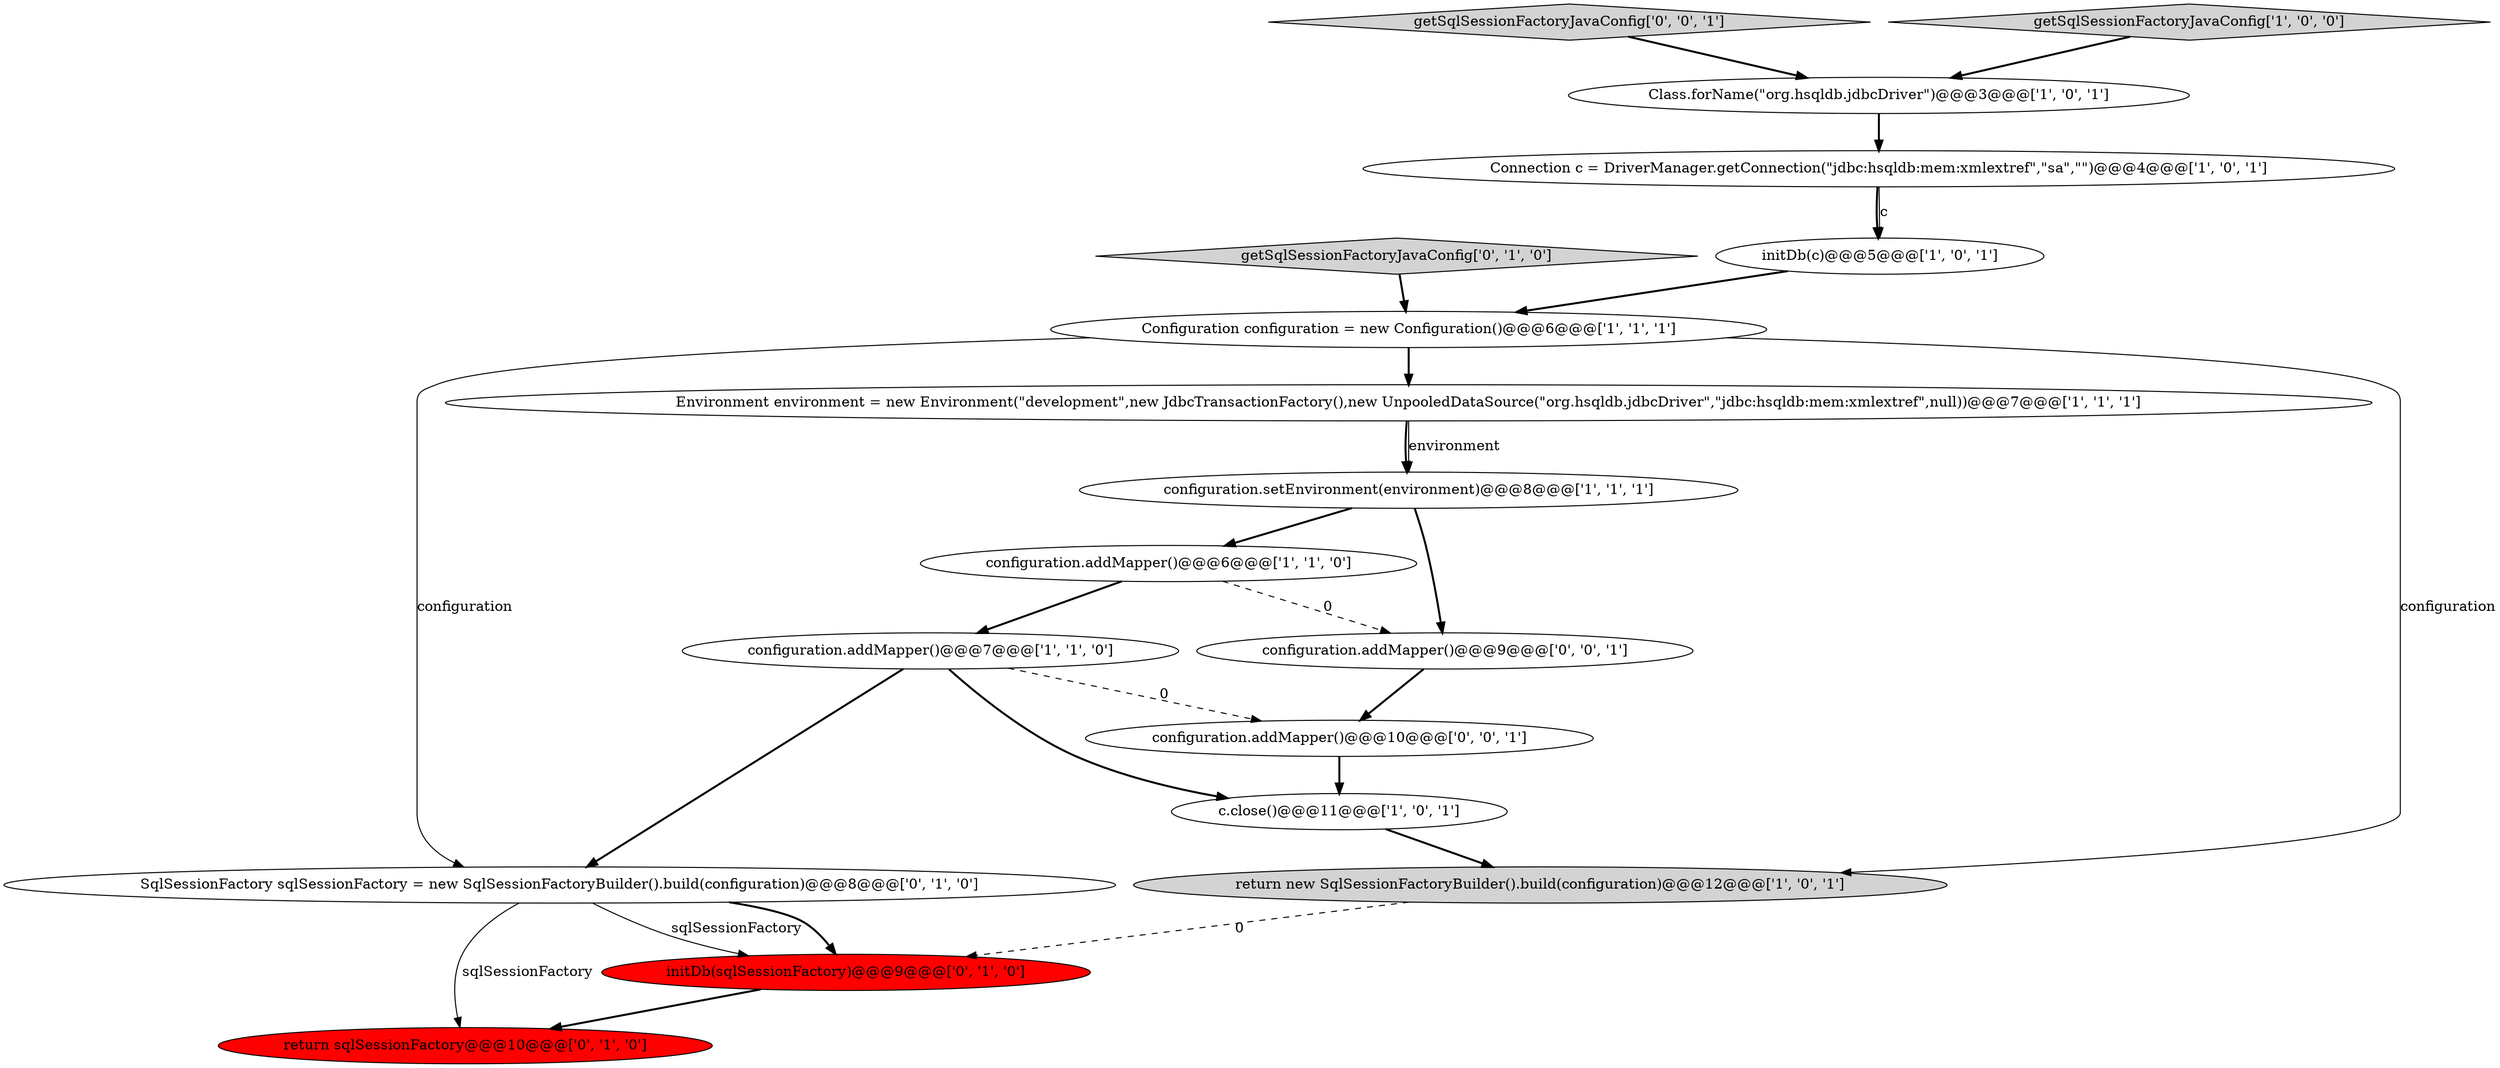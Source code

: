 digraph {
2 [style = filled, label = "configuration.addMapper()@@@7@@@['1', '1', '0']", fillcolor = white, shape = ellipse image = "AAA0AAABBB1BBB"];
1 [style = filled, label = "Configuration configuration = new Configuration()@@@6@@@['1', '1', '1']", fillcolor = white, shape = ellipse image = "AAA0AAABBB1BBB"];
7 [style = filled, label = "c.close()@@@11@@@['1', '0', '1']", fillcolor = white, shape = ellipse image = "AAA0AAABBB1BBB"];
9 [style = filled, label = "Class.forName(\"org.hsqldb.jdbcDriver\")@@@3@@@['1', '0', '1']", fillcolor = white, shape = ellipse image = "AAA0AAABBB1BBB"];
13 [style = filled, label = "getSqlSessionFactoryJavaConfig['0', '1', '0']", fillcolor = lightgray, shape = diamond image = "AAA0AAABBB2BBB"];
3 [style = filled, label = "configuration.setEnvironment(environment)@@@8@@@['1', '1', '1']", fillcolor = white, shape = ellipse image = "AAA0AAABBB1BBB"];
5 [style = filled, label = "Connection c = DriverManager.getConnection(\"jdbc:hsqldb:mem:xmlextref\",\"sa\",\"\")@@@4@@@['1', '0', '1']", fillcolor = white, shape = ellipse image = "AAA0AAABBB1BBB"];
17 [style = filled, label = "configuration.addMapper()@@@9@@@['0', '0', '1']", fillcolor = white, shape = ellipse image = "AAA0AAABBB3BBB"];
16 [style = filled, label = "configuration.addMapper()@@@10@@@['0', '0', '1']", fillcolor = white, shape = ellipse image = "AAA0AAABBB3BBB"];
11 [style = filled, label = "return sqlSessionFactory@@@10@@@['0', '1', '0']", fillcolor = red, shape = ellipse image = "AAA1AAABBB2BBB"];
10 [style = filled, label = "initDb(c)@@@5@@@['1', '0', '1']", fillcolor = white, shape = ellipse image = "AAA0AAABBB1BBB"];
12 [style = filled, label = "SqlSessionFactory sqlSessionFactory = new SqlSessionFactoryBuilder().build(configuration)@@@8@@@['0', '1', '0']", fillcolor = white, shape = ellipse image = "AAA0AAABBB2BBB"];
6 [style = filled, label = "Environment environment = new Environment(\"development\",new JdbcTransactionFactory(),new UnpooledDataSource(\"org.hsqldb.jdbcDriver\",\"jdbc:hsqldb:mem:xmlextref\",null))@@@7@@@['1', '1', '1']", fillcolor = white, shape = ellipse image = "AAA0AAABBB1BBB"];
15 [style = filled, label = "getSqlSessionFactoryJavaConfig['0', '0', '1']", fillcolor = lightgray, shape = diamond image = "AAA0AAABBB3BBB"];
0 [style = filled, label = "return new SqlSessionFactoryBuilder().build(configuration)@@@12@@@['1', '0', '1']", fillcolor = lightgray, shape = ellipse image = "AAA0AAABBB1BBB"];
8 [style = filled, label = "configuration.addMapper()@@@6@@@['1', '1', '0']", fillcolor = white, shape = ellipse image = "AAA0AAABBB1BBB"];
14 [style = filled, label = "initDb(sqlSessionFactory)@@@9@@@['0', '1', '0']", fillcolor = red, shape = ellipse image = "AAA1AAABBB2BBB"];
4 [style = filled, label = "getSqlSessionFactoryJavaConfig['1', '0', '0']", fillcolor = lightgray, shape = diamond image = "AAA0AAABBB1BBB"];
4->9 [style = bold, label=""];
5->10 [style = bold, label=""];
6->3 [style = bold, label=""];
1->12 [style = solid, label="configuration"];
16->7 [style = bold, label=""];
7->0 [style = bold, label=""];
6->3 [style = solid, label="environment"];
13->1 [style = bold, label=""];
2->12 [style = bold, label=""];
0->14 [style = dashed, label="0"];
1->0 [style = solid, label="configuration"];
1->6 [style = bold, label=""];
8->2 [style = bold, label=""];
12->14 [style = solid, label="sqlSessionFactory"];
15->9 [style = bold, label=""];
3->8 [style = bold, label=""];
2->16 [style = dashed, label="0"];
12->14 [style = bold, label=""];
9->5 [style = bold, label=""];
8->17 [style = dashed, label="0"];
3->17 [style = bold, label=""];
2->7 [style = bold, label=""];
5->10 [style = solid, label="c"];
12->11 [style = solid, label="sqlSessionFactory"];
10->1 [style = bold, label=""];
14->11 [style = bold, label=""];
17->16 [style = bold, label=""];
}
